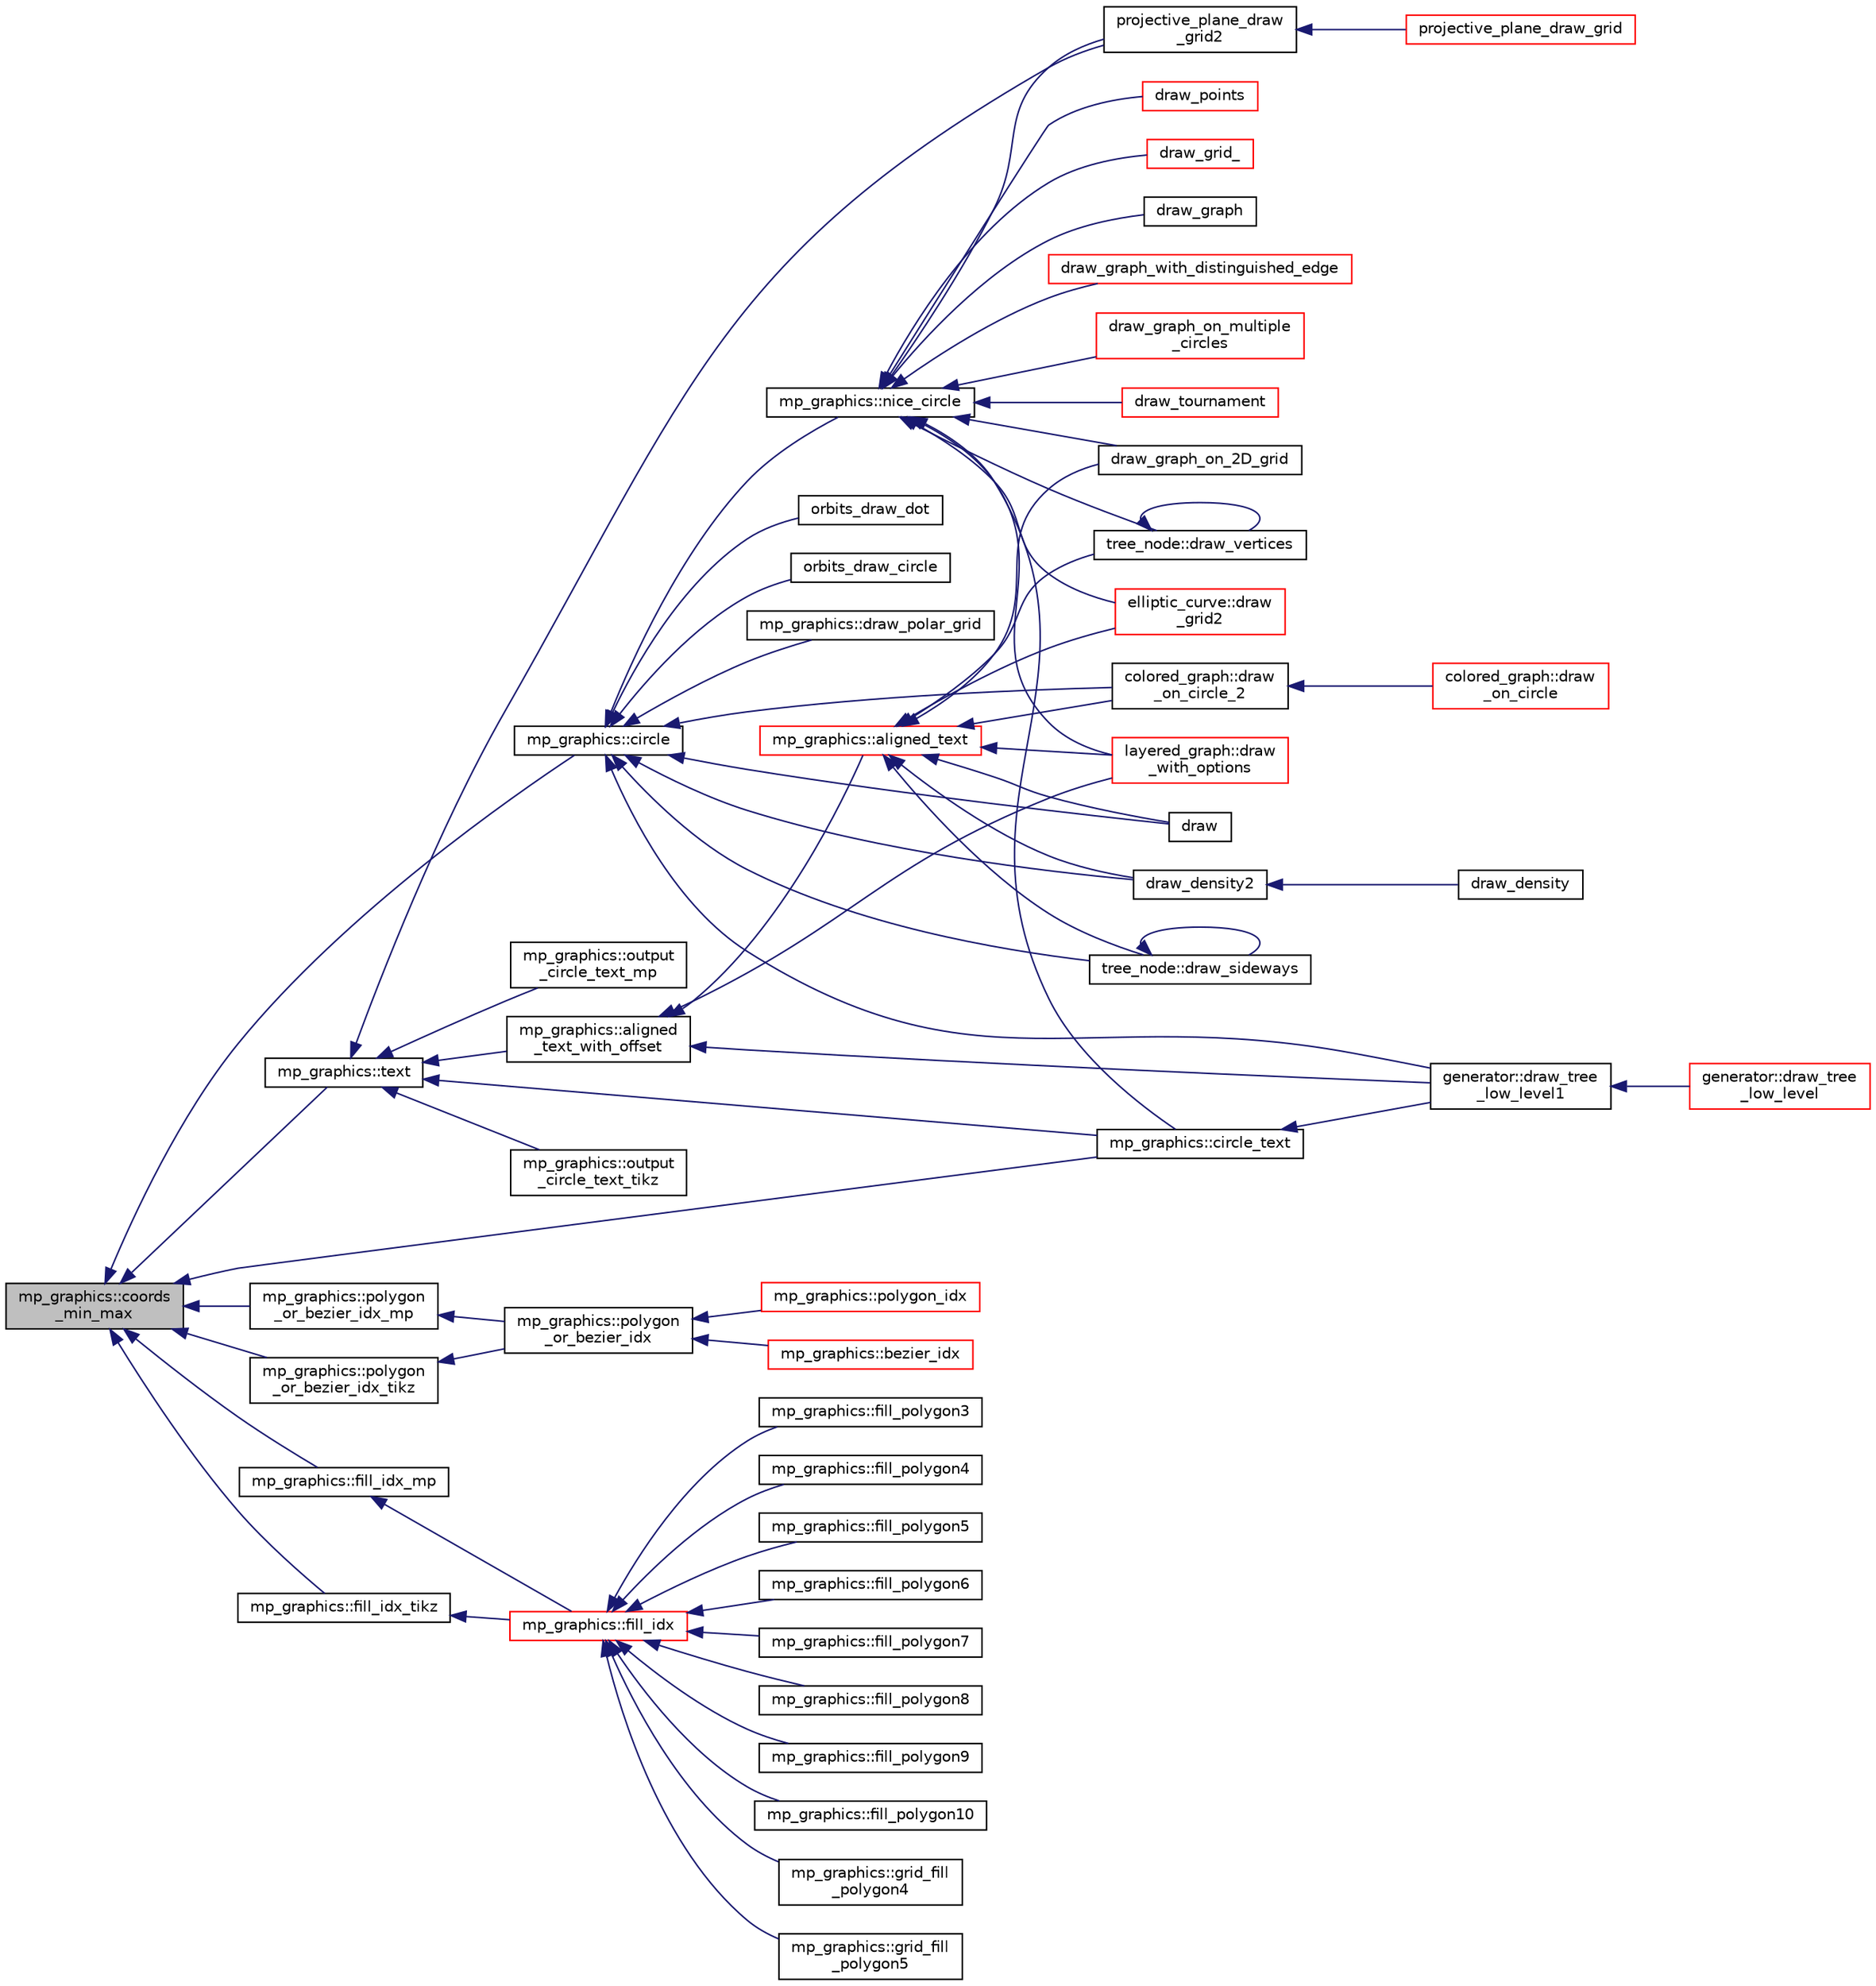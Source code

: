 digraph "mp_graphics::coords_min_max"
{
  edge [fontname="Helvetica",fontsize="10",labelfontname="Helvetica",labelfontsize="10"];
  node [fontname="Helvetica",fontsize="10",shape=record];
  rankdir="LR";
  Node1637 [label="mp_graphics::coords\l_min_max",height=0.2,width=0.4,color="black", fillcolor="grey75", style="filled", fontcolor="black"];
  Node1637 -> Node1638 [dir="back",color="midnightblue",fontsize="10",style="solid",fontname="Helvetica"];
  Node1638 [label="mp_graphics::text",height=0.2,width=0.4,color="black", fillcolor="white", style="filled",URL="$da/d2c/classmp__graphics.html#ae92ece77cf1942bfee760d6cf854b74b"];
  Node1638 -> Node1639 [dir="back",color="midnightblue",fontsize="10",style="solid",fontname="Helvetica"];
  Node1639 [label="mp_graphics::aligned\l_text_with_offset",height=0.2,width=0.4,color="black", fillcolor="white", style="filled",URL="$da/d2c/classmp__graphics.html#a3b5a8558ee721bd8b9ed36e732317679"];
  Node1639 -> Node1640 [dir="back",color="midnightblue",fontsize="10",style="solid",fontname="Helvetica"];
  Node1640 [label="layered_graph::draw\l_with_options",height=0.2,width=0.4,color="red", fillcolor="white", style="filled",URL="$da/db1/classlayered__graph.html#a4c76e40c6cf5bfb2ab2df20c33e846bc"];
  Node1639 -> Node1666 [dir="back",color="midnightblue",fontsize="10",style="solid",fontname="Helvetica"];
  Node1666 [label="mp_graphics::aligned_text",height=0.2,width=0.4,color="red", fillcolor="white", style="filled",URL="$da/d2c/classmp__graphics.html#a52ca0d0e39640fe15c6a8bd8633c9e5a"];
  Node1666 -> Node1670 [dir="back",color="midnightblue",fontsize="10",style="solid",fontname="Helvetica"];
  Node1670 [label="colored_graph::draw\l_on_circle_2",height=0.2,width=0.4,color="black", fillcolor="white", style="filled",URL="$dc/de2/classcolored__graph.html#a5491c0aa5ba7e60fb694fe7fbbc5ce8a"];
  Node1670 -> Node1671 [dir="back",color="midnightblue",fontsize="10",style="solid",fontname="Helvetica"];
  Node1671 [label="colored_graph::draw\l_on_circle",height=0.2,width=0.4,color="red", fillcolor="white", style="filled",URL="$dc/de2/classcolored__graph.html#af5b7af38772c569cc0d6ab1d7c1fe20b"];
  Node1666 -> Node1640 [dir="back",color="midnightblue",fontsize="10",style="solid",fontname="Helvetica"];
  Node1666 -> Node1679 [dir="back",color="midnightblue",fontsize="10",style="solid",fontname="Helvetica"];
  Node1679 [label="draw",height=0.2,width=0.4,color="black", fillcolor="white", style="filled",URL="$d7/d04/graphics_8h.html#a2f0462cf6d66f0096ed82a8dad6e4c3d"];
  Node1666 -> Node1682 [dir="back",color="midnightblue",fontsize="10",style="solid",fontname="Helvetica"];
  Node1682 [label="draw_graph_on_2D_grid",height=0.2,width=0.4,color="black", fillcolor="white", style="filled",URL="$d7/d04/graphics_8h.html#af1fb7eed73ca4b08ce41329c6b843f6b"];
  Node1666 -> Node1696 [dir="back",color="midnightblue",fontsize="10",style="solid",fontname="Helvetica"];
  Node1696 [label="draw_density2",height=0.2,width=0.4,color="black", fillcolor="white", style="filled",URL="$de/dea/plot_8_c.html#a4325acc4eb31709cb6d3e5055c5196de"];
  Node1696 -> Node1697 [dir="back",color="midnightblue",fontsize="10",style="solid",fontname="Helvetica"];
  Node1697 [label="draw_density",height=0.2,width=0.4,color="black", fillcolor="white", style="filled",URL="$de/dea/plot_8_c.html#aacb709615412b4c930421172d579dbba"];
  Node1666 -> Node1675 [dir="back",color="midnightblue",fontsize="10",style="solid",fontname="Helvetica"];
  Node1675 [label="tree_node::draw_vertices",height=0.2,width=0.4,color="black", fillcolor="white", style="filled",URL="$df/dbf/classtree__node.html#a8eaf9ec1be67f5e8110b8b38fbe8a7ab"];
  Node1675 -> Node1675 [dir="back",color="midnightblue",fontsize="10",style="solid",fontname="Helvetica"];
  Node1666 -> Node1700 [dir="back",color="midnightblue",fontsize="10",style="solid",fontname="Helvetica"];
  Node1700 [label="tree_node::draw_sideways",height=0.2,width=0.4,color="black", fillcolor="white", style="filled",URL="$df/dbf/classtree__node.html#a9b2f0bf6523c86a1fe755f6186180adb"];
  Node1700 -> Node1700 [dir="back",color="midnightblue",fontsize="10",style="solid",fontname="Helvetica"];
  Node1666 -> Node1694 [dir="back",color="midnightblue",fontsize="10",style="solid",fontname="Helvetica"];
  Node1694 [label="elliptic_curve::draw\l_grid2",height=0.2,width=0.4,color="red", fillcolor="white", style="filled",URL="$d3/dea/classelliptic__curve.html#a20f858541aed9bfaabdf69b10f18cdbe"];
  Node1639 -> Node1701 [dir="back",color="midnightblue",fontsize="10",style="solid",fontname="Helvetica"];
  Node1701 [label="generator::draw_tree\l_low_level1",height=0.2,width=0.4,color="black", fillcolor="white", style="filled",URL="$d7/d73/classgenerator.html#a05c91a8f773c25fbad2e806201d5f0d3"];
  Node1701 -> Node1702 [dir="back",color="midnightblue",fontsize="10",style="solid",fontname="Helvetica"];
  Node1702 [label="generator::draw_tree\l_low_level",height=0.2,width=0.4,color="red", fillcolor="white", style="filled",URL="$d7/d73/classgenerator.html#a7ec4c0902ecfc19049792b60526ae446"];
  Node1638 -> Node1754 [dir="back",color="midnightblue",fontsize="10",style="solid",fontname="Helvetica"];
  Node1754 [label="mp_graphics::circle_text",height=0.2,width=0.4,color="black", fillcolor="white", style="filled",URL="$da/d2c/classmp__graphics.html#aa50563fd445efab70c7abc5700c6049b"];
  Node1754 -> Node1701 [dir="back",color="midnightblue",fontsize="10",style="solid",fontname="Helvetica"];
  Node1638 -> Node1755 [dir="back",color="midnightblue",fontsize="10",style="solid",fontname="Helvetica"];
  Node1755 [label="mp_graphics::output\l_circle_text_mp",height=0.2,width=0.4,color="black", fillcolor="white", style="filled",URL="$da/d2c/classmp__graphics.html#a26ee112bf3b6577bc197456632fc5d94"];
  Node1638 -> Node1756 [dir="back",color="midnightblue",fontsize="10",style="solid",fontname="Helvetica"];
  Node1756 [label="mp_graphics::output\l_circle_text_tikz",height=0.2,width=0.4,color="black", fillcolor="white", style="filled",URL="$da/d2c/classmp__graphics.html#ac00ec544b0f24fb84caae9f6ef174c84"];
  Node1638 -> Node1687 [dir="back",color="midnightblue",fontsize="10",style="solid",fontname="Helvetica"];
  Node1687 [label="projective_plane_draw\l_grid2",height=0.2,width=0.4,color="black", fillcolor="white", style="filled",URL="$de/dea/plot_8_c.html#ab39804332acaaaaa6c7f3fd56ac914b3"];
  Node1687 -> Node1688 [dir="back",color="midnightblue",fontsize="10",style="solid",fontname="Helvetica"];
  Node1688 [label="projective_plane_draw_grid",height=0.2,width=0.4,color="red", fillcolor="white", style="filled",URL="$de/dea/plot_8_c.html#a40dac96f82a9acafbf7d017f601b9880"];
  Node1637 -> Node1757 [dir="back",color="midnightblue",fontsize="10",style="solid",fontname="Helvetica"];
  Node1757 [label="mp_graphics::circle",height=0.2,width=0.4,color="black", fillcolor="white", style="filled",URL="$da/d2c/classmp__graphics.html#a0e1e32cdfd93dd41678a1dda2671ab6e"];
  Node1757 -> Node1670 [dir="back",color="midnightblue",fontsize="10",style="solid",fontname="Helvetica"];
  Node1757 -> Node1758 [dir="back",color="midnightblue",fontsize="10",style="solid",fontname="Helvetica"];
  Node1758 [label="orbits_draw_dot",height=0.2,width=0.4,color="black", fillcolor="white", style="filled",URL="$d9/d29/draw_8_c.html#a20a270e8cc52b4a32cdd36bfa75d849e"];
  Node1757 -> Node1759 [dir="back",color="midnightblue",fontsize="10",style="solid",fontname="Helvetica"];
  Node1759 [label="orbits_draw_circle",height=0.2,width=0.4,color="black", fillcolor="white", style="filled",URL="$d9/d29/draw_8_c.html#aab67c26d29e82151142b788f15c5fe1e"];
  Node1757 -> Node1679 [dir="back",color="midnightblue",fontsize="10",style="solid",fontname="Helvetica"];
  Node1757 -> Node1760 [dir="back",color="midnightblue",fontsize="10",style="solid",fontname="Helvetica"];
  Node1760 [label="mp_graphics::draw_polar_grid",height=0.2,width=0.4,color="black", fillcolor="white", style="filled",URL="$da/d2c/classmp__graphics.html#a6fddb7e055dd8099413f41489342fcff"];
  Node1757 -> Node1761 [dir="back",color="midnightblue",fontsize="10",style="solid",fontname="Helvetica"];
  Node1761 [label="mp_graphics::nice_circle",height=0.2,width=0.4,color="black", fillcolor="white", style="filled",URL="$da/d2c/classmp__graphics.html#a29055ee6a26b527757614c4e75911ade"];
  Node1761 -> Node1762 [dir="back",color="midnightblue",fontsize="10",style="solid",fontname="Helvetica"];
  Node1762 [label="draw_points",height=0.2,width=0.4,color="red", fillcolor="white", style="filled",URL="$d4/de8/conic_8_c.html#aee69d86bdad98af95960ee1aa7effa3a"];
  Node1761 -> Node1763 [dir="back",color="midnightblue",fontsize="10",style="solid",fontname="Helvetica"];
  Node1763 [label="draw_grid_",height=0.2,width=0.4,color="red", fillcolor="white", style="filled",URL="$da/d6d/field_8_c.html#a7d63b7cbb41f5eee173cf829ac238a23"];
  Node1761 -> Node1640 [dir="back",color="midnightblue",fontsize="10",style="solid",fontname="Helvetica"];
  Node1761 -> Node1766 [dir="back",color="midnightblue",fontsize="10",style="solid",fontname="Helvetica"];
  Node1766 [label="draw_graph",height=0.2,width=0.4,color="black", fillcolor="white", style="filled",URL="$d7/d04/graphics_8h.html#af937131778e8fbd30fd890cf5423f839"];
  Node1761 -> Node1767 [dir="back",color="midnightblue",fontsize="10",style="solid",fontname="Helvetica"];
  Node1767 [label="draw_graph_with_distinguished_edge",height=0.2,width=0.4,color="red", fillcolor="white", style="filled",URL="$d7/d04/graphics_8h.html#a988569053fbe52d7320623c4e27b8aca"];
  Node1761 -> Node1769 [dir="back",color="midnightblue",fontsize="10",style="solid",fontname="Helvetica"];
  Node1769 [label="draw_graph_on_multiple\l_circles",height=0.2,width=0.4,color="red", fillcolor="white", style="filled",URL="$d7/d04/graphics_8h.html#a63ab8fc9db24e6b7a4d0c2994ebb5013"];
  Node1761 -> Node1682 [dir="back",color="midnightblue",fontsize="10",style="solid",fontname="Helvetica"];
  Node1761 -> Node1773 [dir="back",color="midnightblue",fontsize="10",style="solid",fontname="Helvetica"];
  Node1773 [label="draw_tournament",height=0.2,width=0.4,color="red", fillcolor="white", style="filled",URL="$d7/d04/graphics_8h.html#abdcf81159ed67c2b19501ea77dbbf6c9"];
  Node1761 -> Node1754 [dir="back",color="midnightblue",fontsize="10",style="solid",fontname="Helvetica"];
  Node1761 -> Node1687 [dir="back",color="midnightblue",fontsize="10",style="solid",fontname="Helvetica"];
  Node1761 -> Node1675 [dir="back",color="midnightblue",fontsize="10",style="solid",fontname="Helvetica"];
  Node1761 -> Node1694 [dir="back",color="midnightblue",fontsize="10",style="solid",fontname="Helvetica"];
  Node1757 -> Node1696 [dir="back",color="midnightblue",fontsize="10",style="solid",fontname="Helvetica"];
  Node1757 -> Node1700 [dir="back",color="midnightblue",fontsize="10",style="solid",fontname="Helvetica"];
  Node1757 -> Node1701 [dir="back",color="midnightblue",fontsize="10",style="solid",fontname="Helvetica"];
  Node1637 -> Node1754 [dir="back",color="midnightblue",fontsize="10",style="solid",fontname="Helvetica"];
  Node1637 -> Node1776 [dir="back",color="midnightblue",fontsize="10",style="solid",fontname="Helvetica"];
  Node1776 [label="mp_graphics::polygon\l_or_bezier_idx_mp",height=0.2,width=0.4,color="black", fillcolor="white", style="filled",URL="$da/d2c/classmp__graphics.html#ac1c736f6c02abd6df696eb949c3513ac"];
  Node1776 -> Node1777 [dir="back",color="midnightblue",fontsize="10",style="solid",fontname="Helvetica"];
  Node1777 [label="mp_graphics::polygon\l_or_bezier_idx",height=0.2,width=0.4,color="black", fillcolor="white", style="filled",URL="$da/d2c/classmp__graphics.html#ac67f20507b7b4f592e9ed90aaa1f472a"];
  Node1777 -> Node1778 [dir="back",color="midnightblue",fontsize="10",style="solid",fontname="Helvetica"];
  Node1778 [label="mp_graphics::polygon_idx",height=0.2,width=0.4,color="red", fillcolor="white", style="filled",URL="$da/d2c/classmp__graphics.html#a60729a478cad572ccb9df00b0f5988df"];
  Node1777 -> Node1803 [dir="back",color="midnightblue",fontsize="10",style="solid",fontname="Helvetica"];
  Node1803 [label="mp_graphics::bezier_idx",height=0.2,width=0.4,color="red", fillcolor="white", style="filled",URL="$da/d2c/classmp__graphics.html#afb45b6b5298e90f25523210c68a69184"];
  Node1637 -> Node1811 [dir="back",color="midnightblue",fontsize="10",style="solid",fontname="Helvetica"];
  Node1811 [label="mp_graphics::fill_idx_mp",height=0.2,width=0.4,color="black", fillcolor="white", style="filled",URL="$da/d2c/classmp__graphics.html#a54cc0cb42fd5e93e7519d3b71c5fe6dc"];
  Node1811 -> Node1812 [dir="back",color="midnightblue",fontsize="10",style="solid",fontname="Helvetica"];
  Node1812 [label="mp_graphics::fill_idx",height=0.2,width=0.4,color="red", fillcolor="white", style="filled",URL="$da/d2c/classmp__graphics.html#a185e833954f00af0df61939e3b3da294"];
  Node1812 -> Node1813 [dir="back",color="midnightblue",fontsize="10",style="solid",fontname="Helvetica"];
  Node1813 [label="mp_graphics::grid_fill\l_polygon4",height=0.2,width=0.4,color="black", fillcolor="white", style="filled",URL="$da/d2c/classmp__graphics.html#aa716f1eb8c6738f1f3d3fb8af5925aa3"];
  Node1812 -> Node1814 [dir="back",color="midnightblue",fontsize="10",style="solid",fontname="Helvetica"];
  Node1814 [label="mp_graphics::grid_fill\l_polygon5",height=0.2,width=0.4,color="black", fillcolor="white", style="filled",URL="$da/d2c/classmp__graphics.html#ae1a25d835e13f3e2bad90972f5f68494"];
  Node1812 -> Node1815 [dir="back",color="midnightblue",fontsize="10",style="solid",fontname="Helvetica"];
  Node1815 [label="mp_graphics::fill_polygon3",height=0.2,width=0.4,color="black", fillcolor="white", style="filled",URL="$da/d2c/classmp__graphics.html#a34e1a9951b2d27c088b8f5f6c2ccf0be"];
  Node1812 -> Node1816 [dir="back",color="midnightblue",fontsize="10",style="solid",fontname="Helvetica"];
  Node1816 [label="mp_graphics::fill_polygon4",height=0.2,width=0.4,color="black", fillcolor="white", style="filled",URL="$da/d2c/classmp__graphics.html#a2ad6347434ca3a2be7a1fc99d09e59cf"];
  Node1812 -> Node1817 [dir="back",color="midnightblue",fontsize="10",style="solid",fontname="Helvetica"];
  Node1817 [label="mp_graphics::fill_polygon5",height=0.2,width=0.4,color="black", fillcolor="white", style="filled",URL="$da/d2c/classmp__graphics.html#a6d1adde8df10147cb4244cf1e65626ef"];
  Node1812 -> Node1818 [dir="back",color="midnightblue",fontsize="10",style="solid",fontname="Helvetica"];
  Node1818 [label="mp_graphics::fill_polygon6",height=0.2,width=0.4,color="black", fillcolor="white", style="filled",URL="$da/d2c/classmp__graphics.html#a25bc586443641c2e69e1231373d91ceb"];
  Node1812 -> Node1819 [dir="back",color="midnightblue",fontsize="10",style="solid",fontname="Helvetica"];
  Node1819 [label="mp_graphics::fill_polygon7",height=0.2,width=0.4,color="black", fillcolor="white", style="filled",URL="$da/d2c/classmp__graphics.html#a574f077d9b2bc551e259050d3b5f0486"];
  Node1812 -> Node1820 [dir="back",color="midnightblue",fontsize="10",style="solid",fontname="Helvetica"];
  Node1820 [label="mp_graphics::fill_polygon8",height=0.2,width=0.4,color="black", fillcolor="white", style="filled",URL="$da/d2c/classmp__graphics.html#a73fa4da86541420bb87c0b7000a160b8"];
  Node1812 -> Node1821 [dir="back",color="midnightblue",fontsize="10",style="solid",fontname="Helvetica"];
  Node1821 [label="mp_graphics::fill_polygon9",height=0.2,width=0.4,color="black", fillcolor="white", style="filled",URL="$da/d2c/classmp__graphics.html#a284ff43ba4e4dd5135ecbc3258bddae9"];
  Node1812 -> Node1822 [dir="back",color="midnightblue",fontsize="10",style="solid",fontname="Helvetica"];
  Node1822 [label="mp_graphics::fill_polygon10",height=0.2,width=0.4,color="black", fillcolor="white", style="filled",URL="$da/d2c/classmp__graphics.html#ad4bdfab77b071e9ec87c321973f39d85"];
  Node1637 -> Node1824 [dir="back",color="midnightblue",fontsize="10",style="solid",fontname="Helvetica"];
  Node1824 [label="mp_graphics::polygon\l_or_bezier_idx_tikz",height=0.2,width=0.4,color="black", fillcolor="white", style="filled",URL="$da/d2c/classmp__graphics.html#ae266ecef91f4cd8a6fd4054b17354370"];
  Node1824 -> Node1777 [dir="back",color="midnightblue",fontsize="10",style="solid",fontname="Helvetica"];
  Node1637 -> Node1825 [dir="back",color="midnightblue",fontsize="10",style="solid",fontname="Helvetica"];
  Node1825 [label="mp_graphics::fill_idx_tikz",height=0.2,width=0.4,color="black", fillcolor="white", style="filled",URL="$da/d2c/classmp__graphics.html#a6d871b98a58914222b7ad34af1b699ca"];
  Node1825 -> Node1812 [dir="back",color="midnightblue",fontsize="10",style="solid",fontname="Helvetica"];
}
